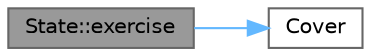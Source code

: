 digraph "State::exercise"
{
 // LATEX_PDF_SIZE
  bgcolor="transparent";
  edge [fontname=Helvetica,fontsize=10,labelfontname=Helvetica,labelfontsize=10];
  node [fontname=Helvetica,fontsize=10,shape=box,height=0.2,width=0.4];
  rankdir="LR";
  Node1 [id="Node000001",label="State::exercise",height=0.2,width=0.4,color="gray40", fillcolor="grey60", style="filled", fontcolor="black",tooltip=" "];
  Node1 -> Node2 [id="edge1_Node000001_Node000002",color="steelblue1",style="solid",tooltip=" "];
  Node2 [id="Node000002",label="Cover",height=0.2,width=0.4,color="grey40", fillcolor="white", style="filled",URL="$test__job__automaton_8cpp.html#af8e73f9eeba03a84a13cbae2c0cb4632",tooltip="Mark kth interval as covered and insert delay if kth bit of DelayMask is set."];
}
